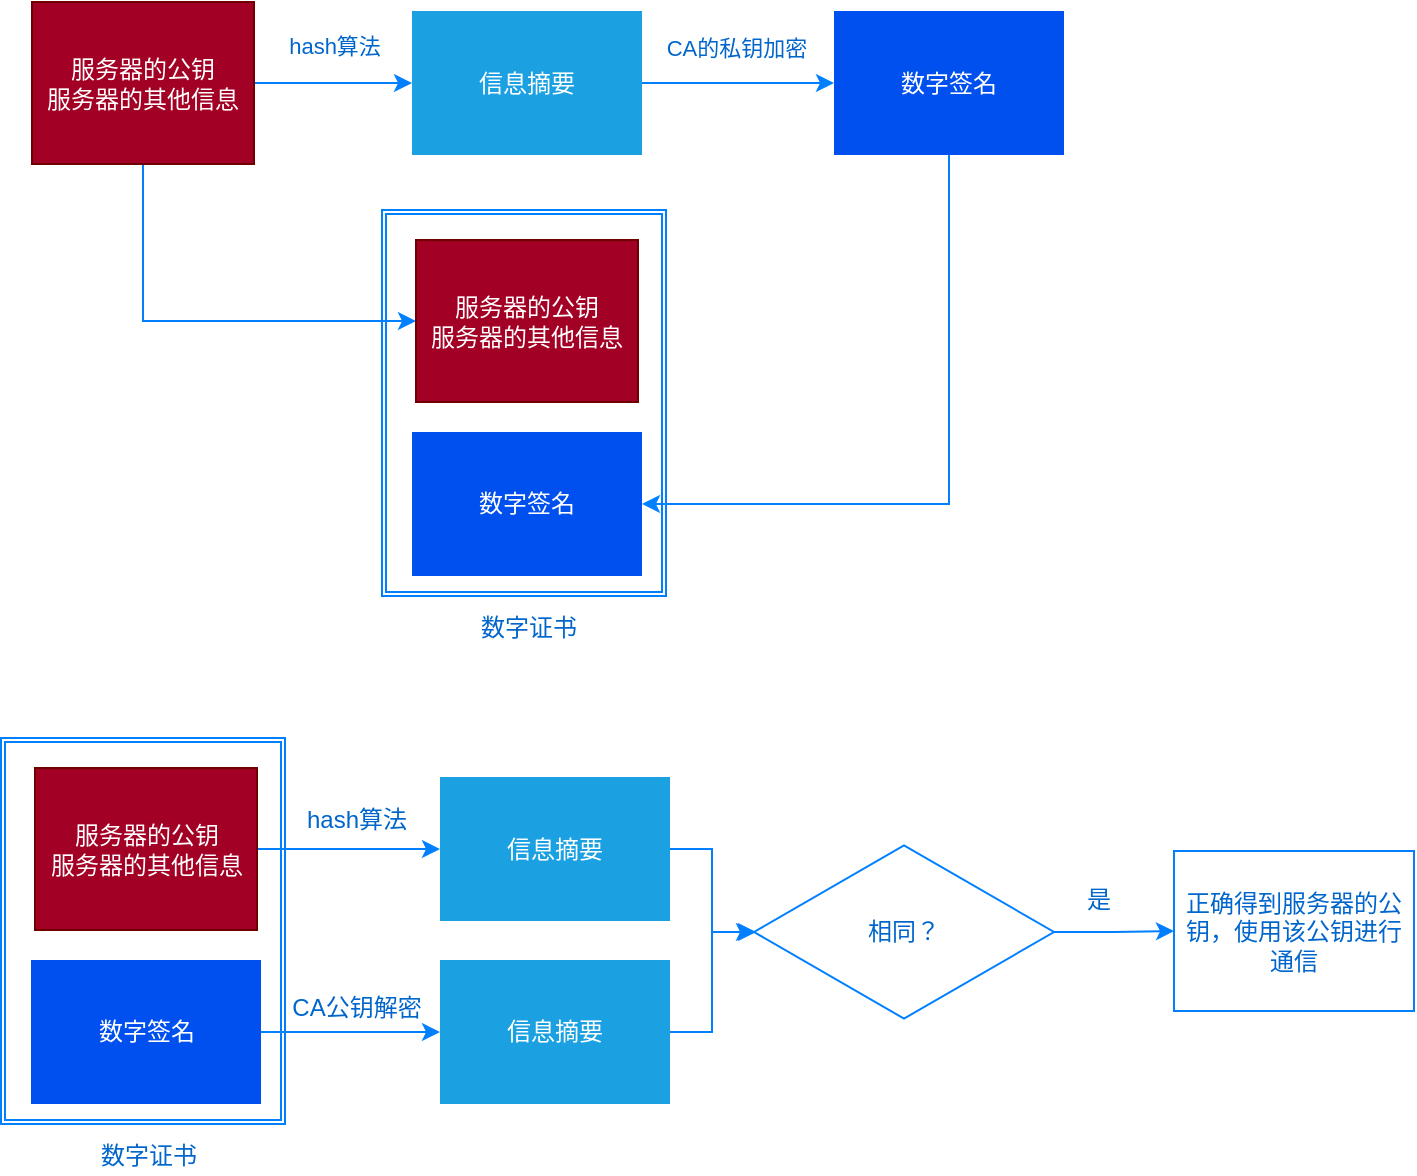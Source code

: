 <mxfile>
    <diagram id="vFheOYnqq6ndfr9AzS2k" name="Page-1">
        <mxGraphModel dx="1201" dy="814" grid="0" gridSize="10" guides="1" tooltips="1" connect="1" arrows="1" fold="1" page="1" pageScale="1" pageWidth="1169" pageHeight="1654" background="#ffffff" math="0" shadow="0">
            <root>
                <mxCell id="0"/>
                <mxCell id="1" parent="0"/>
                <mxCell id="11" value="" style="shape=ext;double=1;rounded=0;whiteSpace=wrap;html=1;labelBackgroundColor=none;fontColor=#0066CC;fillColor=none;strokeColor=#007FFF;" vertex="1" parent="1">
                    <mxGeometry x="279" y="194" width="142" height="193" as="geometry"/>
                </mxCell>
                <mxCell id="4" style="edgeStyle=orthogonalEdgeStyle;rounded=0;orthogonalLoop=1;jettySize=auto;html=1;fontColor=#0066CC;strokeColor=#007FFF;" edge="1" parent="1" source="2" target="3">
                    <mxGeometry relative="1" as="geometry"/>
                </mxCell>
                <mxCell id="5" value="hash算法" style="edgeLabel;html=1;align=center;verticalAlign=middle;resizable=0;points=[];labelBackgroundColor=none;fontColor=#0066CC;" vertex="1" connectable="0" parent="4">
                    <mxGeometry x="-0.188" y="1" relative="1" as="geometry">
                        <mxPoint x="8" y="-17.5" as="offset"/>
                    </mxGeometry>
                </mxCell>
                <mxCell id="9" style="edgeStyle=orthogonalEdgeStyle;rounded=0;orthogonalLoop=1;jettySize=auto;html=1;entryX=0;entryY=0.5;entryDx=0;entryDy=0;fontColor=#0066CC;strokeColor=#007FFF;" edge="1" parent="1" source="2" target="10">
                    <mxGeometry relative="1" as="geometry">
                        <Array as="points">
                            <mxPoint x="160" y="250"/>
                        </Array>
                    </mxGeometry>
                </mxCell>
                <mxCell id="2" value="服务器的公钥&lt;br&gt;服务器的其他信息" style="shape=ext;double=0;rounded=0;whiteSpace=wrap;html=1;fillColor=#a20025;strokeColor=#6F0000;fontColor=#ffffff;" vertex="1" parent="1">
                    <mxGeometry x="104" y="90" width="111" height="81" as="geometry"/>
                </mxCell>
                <mxCell id="7" value="CA的私钥加密" style="edgeStyle=orthogonalEdgeStyle;rounded=0;orthogonalLoop=1;jettySize=auto;html=1;fontColor=#0066CC;strokeColor=#007FFF;labelBackgroundColor=none;" edge="1" parent="1" source="3" target="6">
                    <mxGeometry x="-0.021" y="19" relative="1" as="geometry">
                        <mxPoint y="1" as="offset"/>
                    </mxGeometry>
                </mxCell>
                <mxCell id="3" value="信息摘要" style="shape=ext;double=1;rounded=0;whiteSpace=wrap;html=1;fillColor=#1ba1e2;fontColor=#ffffff;strokeColor=none;" vertex="1" parent="1">
                    <mxGeometry x="294" y="94.5" width="115" height="72" as="geometry"/>
                </mxCell>
                <mxCell id="12" style="edgeStyle=orthogonalEdgeStyle;rounded=0;orthogonalLoop=1;jettySize=auto;html=1;entryX=1;entryY=0.5;entryDx=0;entryDy=0;fontColor=#0066CC;strokeColor=#007FFF;" edge="1" parent="1" source="6" target="8">
                    <mxGeometry relative="1" as="geometry">
                        <Array as="points">
                            <mxPoint x="563" y="341"/>
                        </Array>
                    </mxGeometry>
                </mxCell>
                <mxCell id="6" value="数字签名" style="shape=ext;double=1;rounded=0;whiteSpace=wrap;html=1;fillColor=#0050ef;fontColor=#ffffff;strokeColor=none;" vertex="1" parent="1">
                    <mxGeometry x="505" y="94.5" width="115" height="72" as="geometry"/>
                </mxCell>
                <mxCell id="8" value="数字签名" style="shape=ext;double=1;rounded=0;whiteSpace=wrap;html=1;fillColor=#0050ef;fontColor=#ffffff;strokeColor=none;" vertex="1" parent="1">
                    <mxGeometry x="294" y="305" width="115" height="72" as="geometry"/>
                </mxCell>
                <mxCell id="10" value="服务器的公钥&lt;br&gt;服务器的其他信息" style="shape=ext;double=0;rounded=0;whiteSpace=wrap;html=1;fillColor=#a20025;strokeColor=#6F0000;fontColor=#ffffff;" vertex="1" parent="1">
                    <mxGeometry x="296" y="209" width="111" height="81" as="geometry"/>
                </mxCell>
                <mxCell id="13" value="数字证书" style="text;html=1;align=center;verticalAlign=middle;resizable=0;points=[];autosize=1;fontColor=#0066CC;" vertex="1" parent="1">
                    <mxGeometry x="323" y="394" width="58" height="18" as="geometry"/>
                </mxCell>
                <mxCell id="14" value="" style="shape=ext;double=1;rounded=0;whiteSpace=wrap;html=1;labelBackgroundColor=none;fontColor=#0066CC;fillColor=none;strokeColor=#007FFF;" vertex="1" parent="1">
                    <mxGeometry x="88.5" y="458" width="142" height="193" as="geometry"/>
                </mxCell>
                <mxCell id="24" style="edgeStyle=orthogonalEdgeStyle;rounded=0;orthogonalLoop=1;jettySize=auto;html=1;labelBackgroundColor=none;strokeColor=#007FFF;fontColor=#0066CC;" edge="1" parent="1" source="15" target="23">
                    <mxGeometry relative="1" as="geometry"/>
                </mxCell>
                <mxCell id="15" value="数字签名" style="shape=ext;double=1;rounded=0;whiteSpace=wrap;html=1;fillColor=#0050ef;fontColor=#ffffff;strokeColor=none;" vertex="1" parent="1">
                    <mxGeometry x="103.5" y="569" width="115" height="72" as="geometry"/>
                </mxCell>
                <mxCell id="20" style="edgeStyle=orthogonalEdgeStyle;rounded=0;orthogonalLoop=1;jettySize=auto;html=1;labelBackgroundColor=none;strokeColor=#007FFF;fontColor=#0066CC;" edge="1" parent="1" source="16" target="19">
                    <mxGeometry relative="1" as="geometry"/>
                </mxCell>
                <mxCell id="16" value="服务器的公钥&lt;br&gt;服务器的其他信息" style="shape=ext;double=0;rounded=0;whiteSpace=wrap;html=1;fillColor=#a20025;strokeColor=#6F0000;fontColor=#ffffff;" vertex="1" parent="1">
                    <mxGeometry x="105.5" y="473" width="111" height="81" as="geometry"/>
                </mxCell>
                <mxCell id="17" value="数字证书" style="text;html=1;align=center;verticalAlign=middle;resizable=0;points=[];autosize=1;fontColor=#0066CC;" vertex="1" parent="1">
                    <mxGeometry x="132.5" y="658" width="58" height="18" as="geometry"/>
                </mxCell>
                <mxCell id="27" style="edgeStyle=orthogonalEdgeStyle;rounded=0;orthogonalLoop=1;jettySize=auto;html=1;labelBackgroundColor=none;strokeColor=#007FFF;fontColor=#0066CC;" edge="1" parent="1" source="19" target="26">
                    <mxGeometry relative="1" as="geometry"/>
                </mxCell>
                <mxCell id="19" value="信息摘要" style="shape=ext;double=1;rounded=0;whiteSpace=wrap;html=1;fillColor=#1ba1e2;fontColor=#ffffff;strokeColor=none;" vertex="1" parent="1">
                    <mxGeometry x="308" y="477.5" width="115" height="72" as="geometry"/>
                </mxCell>
                <mxCell id="21" value="hash算法" style="text;html=1;align=center;verticalAlign=middle;resizable=0;points=[];autosize=1;fontColor=#0066CC;" vertex="1" parent="1">
                    <mxGeometry x="236" y="490" width="60" height="18" as="geometry"/>
                </mxCell>
                <mxCell id="28" style="edgeStyle=orthogonalEdgeStyle;rounded=0;orthogonalLoop=1;jettySize=auto;html=1;entryX=0.007;entryY=0.5;entryDx=0;entryDy=0;entryPerimeter=0;labelBackgroundColor=none;strokeColor=#007FFF;fontColor=#0066CC;" edge="1" parent="1" source="23" target="26">
                    <mxGeometry relative="1" as="geometry"/>
                </mxCell>
                <mxCell id="23" value="信息摘要" style="shape=ext;double=1;rounded=0;whiteSpace=wrap;html=1;fillColor=#1ba1e2;fontColor=#ffffff;strokeColor=none;" vertex="1" parent="1">
                    <mxGeometry x="308" y="569" width="115" height="72" as="geometry"/>
                </mxCell>
                <mxCell id="25" value="CA公钥解密" style="text;html=1;align=center;verticalAlign=middle;resizable=0;points=[];autosize=1;fontColor=#0066CC;" vertex="1" parent="1">
                    <mxGeometry x="228.5" y="584" width="75" height="18" as="geometry"/>
                </mxCell>
                <mxCell id="30" style="edgeStyle=orthogonalEdgeStyle;rounded=0;orthogonalLoop=1;jettySize=auto;html=1;labelBackgroundColor=none;strokeColor=#007FFF;fontColor=#0066CC;" edge="1" parent="1" source="26" target="29">
                    <mxGeometry relative="1" as="geometry"/>
                </mxCell>
                <mxCell id="26" value="相同？" style="html=1;whiteSpace=wrap;aspect=fixed;shape=isoRectangle;labelBackgroundColor=none;strokeColor=#007FFF;fillColor=none;fontColor=#0066CC;" vertex="1" parent="1">
                    <mxGeometry x="465" y="510" width="150" height="90" as="geometry"/>
                </mxCell>
                <mxCell id="29" value="正确得到服务器的公钥，使用该公钥进行通信" style="shape=ext;double=0;rounded=0;whiteSpace=wrap;html=1;labelBackgroundColor=none;strokeColor=#007FFF;fillColor=none;fontColor=#0066CC;" vertex="1" parent="1">
                    <mxGeometry x="675" y="514.5" width="120" height="80" as="geometry"/>
                </mxCell>
                <mxCell id="31" value="是" style="text;html=1;align=center;verticalAlign=middle;resizable=0;points=[];autosize=1;fontColor=#0066CC;" vertex="1" parent="1">
                    <mxGeometry x="626" y="530" width="22" height="18" as="geometry"/>
                </mxCell>
            </root>
        </mxGraphModel>
    </diagram>
</mxfile>